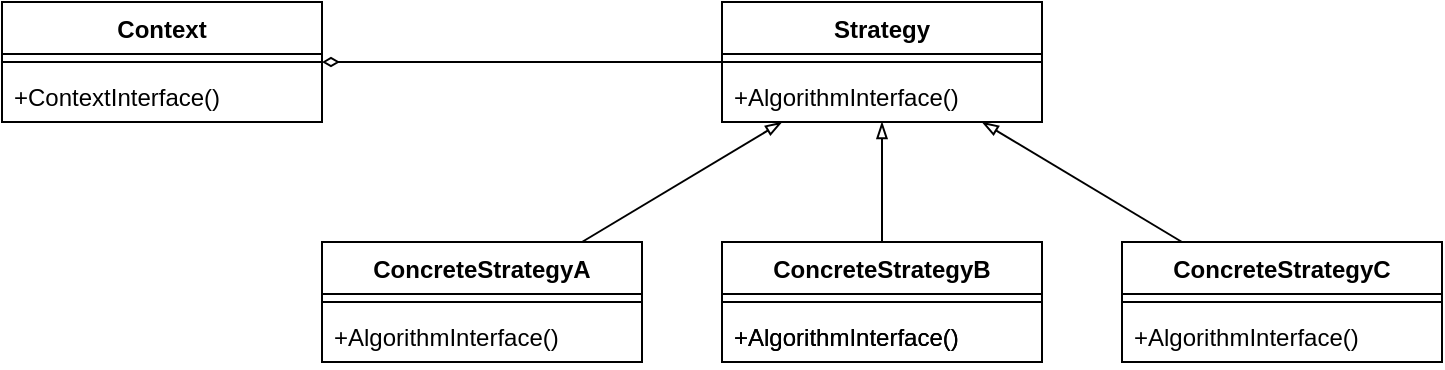 <mxfile version="22.1.11" type="device">
  <diagram name="第 1 页" id="DmJi7uf6PhKQR0NP1wg4">
    <mxGraphModel dx="1434" dy="844" grid="1" gridSize="10" guides="1" tooltips="1" connect="1" arrows="1" fold="1" page="1" pageScale="1" pageWidth="827" pageHeight="1169" math="0" shadow="0">
      <root>
        <mxCell id="0" />
        <mxCell id="1" parent="0" />
        <mxCell id="qGyXKwN0AHMf8CUAe9wj-1" value="Context" style="swimlane;fontStyle=1;align=center;verticalAlign=top;childLayout=stackLayout;horizontal=1;startSize=26;horizontalStack=0;resizeParent=1;resizeParentMax=0;resizeLast=0;collapsible=1;marginBottom=0;whiteSpace=wrap;html=1;" vertex="1" parent="1">
          <mxGeometry x="40" y="240" width="160" height="60" as="geometry" />
        </mxCell>
        <mxCell id="qGyXKwN0AHMf8CUAe9wj-3" value="" style="line;strokeWidth=1;fillColor=none;align=left;verticalAlign=middle;spacingTop=-1;spacingLeft=3;spacingRight=3;rotatable=0;labelPosition=right;points=[];portConstraint=eastwest;strokeColor=inherit;" vertex="1" parent="qGyXKwN0AHMf8CUAe9wj-1">
          <mxGeometry y="26" width="160" height="8" as="geometry" />
        </mxCell>
        <mxCell id="qGyXKwN0AHMf8CUAe9wj-4" value="+ContextInterface()" style="text;strokeColor=none;fillColor=none;align=left;verticalAlign=top;spacingLeft=4;spacingRight=4;overflow=hidden;rotatable=0;points=[[0,0.5],[1,0.5]];portConstraint=eastwest;whiteSpace=wrap;html=1;" vertex="1" parent="qGyXKwN0AHMf8CUAe9wj-1">
          <mxGeometry y="34" width="160" height="26" as="geometry" />
        </mxCell>
        <mxCell id="qGyXKwN0AHMf8CUAe9wj-23" style="edgeStyle=none;rounded=0;orthogonalLoop=1;jettySize=auto;html=1;endArrow=diamondThin;endFill=0;" edge="1" parent="1" source="qGyXKwN0AHMf8CUAe9wj-5" target="qGyXKwN0AHMf8CUAe9wj-1">
          <mxGeometry relative="1" as="geometry" />
        </mxCell>
        <mxCell id="qGyXKwN0AHMf8CUAe9wj-5" value="Strategy" style="swimlane;fontStyle=1;align=center;verticalAlign=top;childLayout=stackLayout;horizontal=1;startSize=26;horizontalStack=0;resizeParent=1;resizeParentMax=0;resizeLast=0;collapsible=1;marginBottom=0;whiteSpace=wrap;html=1;" vertex="1" parent="1">
          <mxGeometry x="400" y="240" width="160" height="60" as="geometry" />
        </mxCell>
        <mxCell id="qGyXKwN0AHMf8CUAe9wj-6" value="" style="line;strokeWidth=1;fillColor=none;align=left;verticalAlign=middle;spacingTop=-1;spacingLeft=3;spacingRight=3;rotatable=0;labelPosition=right;points=[];portConstraint=eastwest;strokeColor=inherit;" vertex="1" parent="qGyXKwN0AHMf8CUAe9wj-5">
          <mxGeometry y="26" width="160" height="8" as="geometry" />
        </mxCell>
        <mxCell id="qGyXKwN0AHMf8CUAe9wj-7" value="+AlgorithmInterface()" style="text;strokeColor=none;fillColor=none;align=left;verticalAlign=top;spacingLeft=4;spacingRight=4;overflow=hidden;rotatable=0;points=[[0,0.5],[1,0.5]];portConstraint=eastwest;whiteSpace=wrap;html=1;" vertex="1" parent="qGyXKwN0AHMf8CUAe9wj-5">
          <mxGeometry y="34" width="160" height="26" as="geometry" />
        </mxCell>
        <mxCell id="qGyXKwN0AHMf8CUAe9wj-8" value="ConcreteStrategyB" style="swimlane;fontStyle=1;align=center;verticalAlign=top;childLayout=stackLayout;horizontal=1;startSize=26;horizontalStack=0;resizeParent=1;resizeParentMax=0;resizeLast=0;collapsible=1;marginBottom=0;whiteSpace=wrap;html=1;" vertex="1" parent="1">
          <mxGeometry x="400" y="360" width="160" height="60" as="geometry" />
        </mxCell>
        <mxCell id="qGyXKwN0AHMf8CUAe9wj-9" value="" style="line;strokeWidth=1;fillColor=none;align=left;verticalAlign=middle;spacingTop=-1;spacingLeft=3;spacingRight=3;rotatable=0;labelPosition=right;points=[];portConstraint=eastwest;strokeColor=inherit;" vertex="1" parent="qGyXKwN0AHMf8CUAe9wj-8">
          <mxGeometry y="26" width="160" height="8" as="geometry" />
        </mxCell>
        <mxCell id="qGyXKwN0AHMf8CUAe9wj-10" value="+AlgorithmInterface()" style="text;strokeColor=none;fillColor=none;align=left;verticalAlign=top;spacingLeft=4;spacingRight=4;overflow=hidden;rotatable=0;points=[[0,0.5],[1,0.5]];portConstraint=eastwest;whiteSpace=wrap;html=1;" vertex="1" parent="qGyXKwN0AHMf8CUAe9wj-8">
          <mxGeometry y="34" width="160" height="26" as="geometry" />
        </mxCell>
        <mxCell id="qGyXKwN0AHMf8CUAe9wj-20" style="edgeStyle=none;rounded=0;orthogonalLoop=1;jettySize=auto;html=1;endArrow=blockThin;endFill=0;" edge="1" parent="1" source="qGyXKwN0AHMf8CUAe9wj-11" target="qGyXKwN0AHMf8CUAe9wj-5">
          <mxGeometry relative="1" as="geometry" />
        </mxCell>
        <mxCell id="qGyXKwN0AHMf8CUAe9wj-11" value="ConcreteStrategyA" style="swimlane;fontStyle=1;align=center;verticalAlign=top;childLayout=stackLayout;horizontal=1;startSize=26;horizontalStack=0;resizeParent=1;resizeParentMax=0;resizeLast=0;collapsible=1;marginBottom=0;whiteSpace=wrap;html=1;" vertex="1" parent="1">
          <mxGeometry x="200" y="360" width="160" height="60" as="geometry" />
        </mxCell>
        <mxCell id="qGyXKwN0AHMf8CUAe9wj-12" value="" style="line;strokeWidth=1;fillColor=none;align=left;verticalAlign=middle;spacingTop=-1;spacingLeft=3;spacingRight=3;rotatable=0;labelPosition=right;points=[];portConstraint=eastwest;strokeColor=inherit;" vertex="1" parent="qGyXKwN0AHMf8CUAe9wj-11">
          <mxGeometry y="26" width="160" height="8" as="geometry" />
        </mxCell>
        <mxCell id="qGyXKwN0AHMf8CUAe9wj-13" value="+AlgorithmInterface()" style="text;strokeColor=none;fillColor=none;align=left;verticalAlign=top;spacingLeft=4;spacingRight=4;overflow=hidden;rotatable=0;points=[[0,0.5],[1,0.5]];portConstraint=eastwest;whiteSpace=wrap;html=1;" vertex="1" parent="qGyXKwN0AHMf8CUAe9wj-11">
          <mxGeometry y="34" width="160" height="26" as="geometry" />
        </mxCell>
        <mxCell id="qGyXKwN0AHMf8CUAe9wj-21" style="edgeStyle=none;rounded=0;orthogonalLoop=1;jettySize=auto;html=1;endArrow=blockThin;endFill=0;" edge="1" parent="1" source="qGyXKwN0AHMf8CUAe9wj-14" target="qGyXKwN0AHMf8CUAe9wj-5">
          <mxGeometry relative="1" as="geometry" />
        </mxCell>
        <mxCell id="qGyXKwN0AHMf8CUAe9wj-14" value="ConcreteStrategyB" style="swimlane;fontStyle=1;align=center;verticalAlign=top;childLayout=stackLayout;horizontal=1;startSize=26;horizontalStack=0;resizeParent=1;resizeParentMax=0;resizeLast=0;collapsible=1;marginBottom=0;whiteSpace=wrap;html=1;" vertex="1" parent="1">
          <mxGeometry x="400" y="360" width="160" height="60" as="geometry" />
        </mxCell>
        <mxCell id="qGyXKwN0AHMf8CUAe9wj-15" value="" style="line;strokeWidth=1;fillColor=none;align=left;verticalAlign=middle;spacingTop=-1;spacingLeft=3;spacingRight=3;rotatable=0;labelPosition=right;points=[];portConstraint=eastwest;strokeColor=inherit;" vertex="1" parent="qGyXKwN0AHMf8CUAe9wj-14">
          <mxGeometry y="26" width="160" height="8" as="geometry" />
        </mxCell>
        <mxCell id="qGyXKwN0AHMf8CUAe9wj-16" value="+AlgorithmInterface()" style="text;strokeColor=none;fillColor=none;align=left;verticalAlign=top;spacingLeft=4;spacingRight=4;overflow=hidden;rotatable=0;points=[[0,0.5],[1,0.5]];portConstraint=eastwest;whiteSpace=wrap;html=1;" vertex="1" parent="qGyXKwN0AHMf8CUAe9wj-14">
          <mxGeometry y="34" width="160" height="26" as="geometry" />
        </mxCell>
        <mxCell id="qGyXKwN0AHMf8CUAe9wj-22" style="edgeStyle=none;rounded=0;orthogonalLoop=1;jettySize=auto;html=1;endArrow=blockThin;endFill=0;" edge="1" parent="1" source="qGyXKwN0AHMf8CUAe9wj-17" target="qGyXKwN0AHMf8CUAe9wj-5">
          <mxGeometry relative="1" as="geometry" />
        </mxCell>
        <mxCell id="qGyXKwN0AHMf8CUAe9wj-17" value="ConcreteStrategyC" style="swimlane;fontStyle=1;align=center;verticalAlign=top;childLayout=stackLayout;horizontal=1;startSize=26;horizontalStack=0;resizeParent=1;resizeParentMax=0;resizeLast=0;collapsible=1;marginBottom=0;whiteSpace=wrap;html=1;" vertex="1" parent="1">
          <mxGeometry x="600" y="360" width="160" height="60" as="geometry" />
        </mxCell>
        <mxCell id="qGyXKwN0AHMf8CUAe9wj-18" value="" style="line;strokeWidth=1;fillColor=none;align=left;verticalAlign=middle;spacingTop=-1;spacingLeft=3;spacingRight=3;rotatable=0;labelPosition=right;points=[];portConstraint=eastwest;strokeColor=inherit;" vertex="1" parent="qGyXKwN0AHMf8CUAe9wj-17">
          <mxGeometry y="26" width="160" height="8" as="geometry" />
        </mxCell>
        <mxCell id="qGyXKwN0AHMf8CUAe9wj-19" value="+AlgorithmInterface()" style="text;strokeColor=none;fillColor=none;align=left;verticalAlign=top;spacingLeft=4;spacingRight=4;overflow=hidden;rotatable=0;points=[[0,0.5],[1,0.5]];portConstraint=eastwest;whiteSpace=wrap;html=1;" vertex="1" parent="qGyXKwN0AHMf8CUAe9wj-17">
          <mxGeometry y="34" width="160" height="26" as="geometry" />
        </mxCell>
      </root>
    </mxGraphModel>
  </diagram>
</mxfile>
